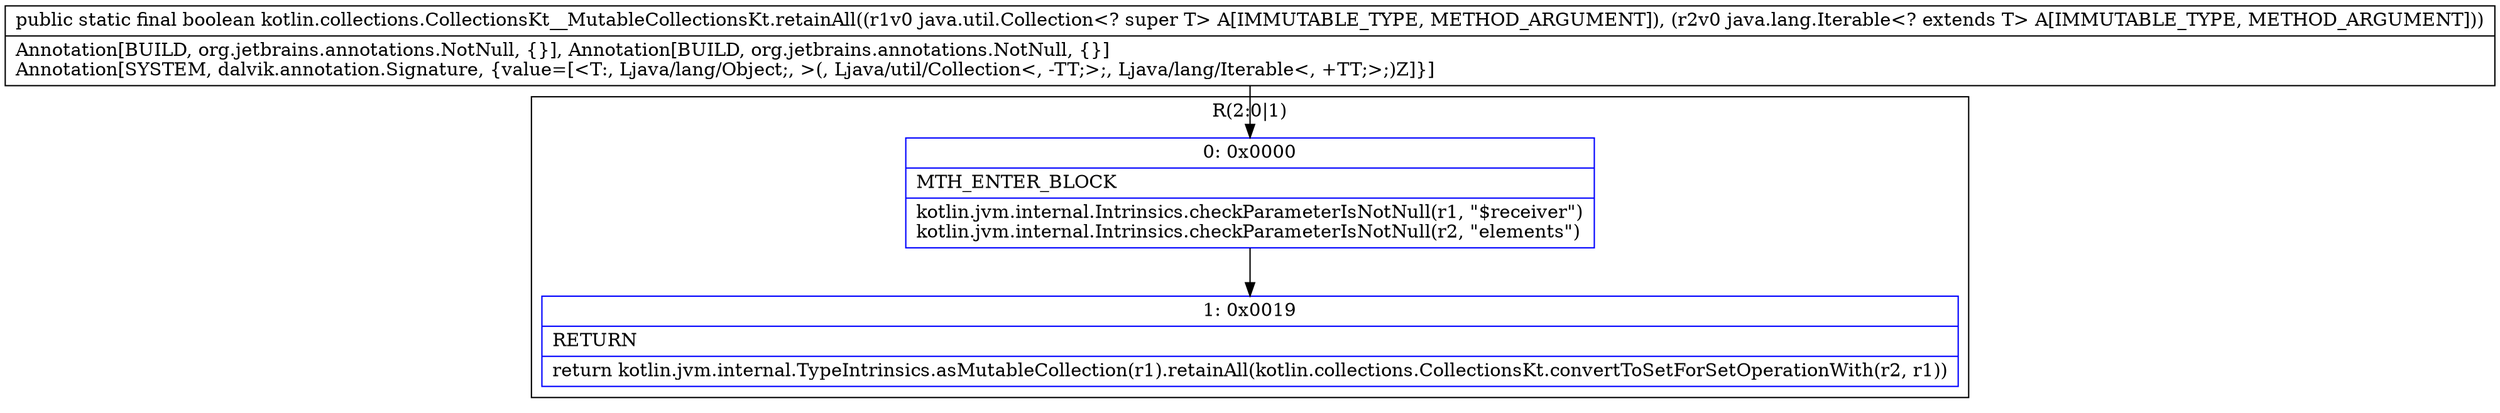digraph "CFG forkotlin.collections.CollectionsKt__MutableCollectionsKt.retainAll(Ljava\/util\/Collection;Ljava\/lang\/Iterable;)Z" {
subgraph cluster_Region_464034293 {
label = "R(2:0|1)";
node [shape=record,color=blue];
Node_0 [shape=record,label="{0\:\ 0x0000|MTH_ENTER_BLOCK\l|kotlin.jvm.internal.Intrinsics.checkParameterIsNotNull(r1, \"$receiver\")\lkotlin.jvm.internal.Intrinsics.checkParameterIsNotNull(r2, \"elements\")\l}"];
Node_1 [shape=record,label="{1\:\ 0x0019|RETURN\l|return kotlin.jvm.internal.TypeIntrinsics.asMutableCollection(r1).retainAll(kotlin.collections.CollectionsKt.convertToSetForSetOperationWith(r2, r1))\l}"];
}
MethodNode[shape=record,label="{public static final boolean kotlin.collections.CollectionsKt__MutableCollectionsKt.retainAll((r1v0 java.util.Collection\<? super T\> A[IMMUTABLE_TYPE, METHOD_ARGUMENT]), (r2v0 java.lang.Iterable\<? extends T\> A[IMMUTABLE_TYPE, METHOD_ARGUMENT]))  | Annotation[BUILD, org.jetbrains.annotations.NotNull, \{\}], Annotation[BUILD, org.jetbrains.annotations.NotNull, \{\}]\lAnnotation[SYSTEM, dalvik.annotation.Signature, \{value=[\<T:, Ljava\/lang\/Object;, \>(, Ljava\/util\/Collection\<, \-TT;\>;, Ljava\/lang\/Iterable\<, +TT;\>;)Z]\}]\l}"];
MethodNode -> Node_0;
Node_0 -> Node_1;
}

